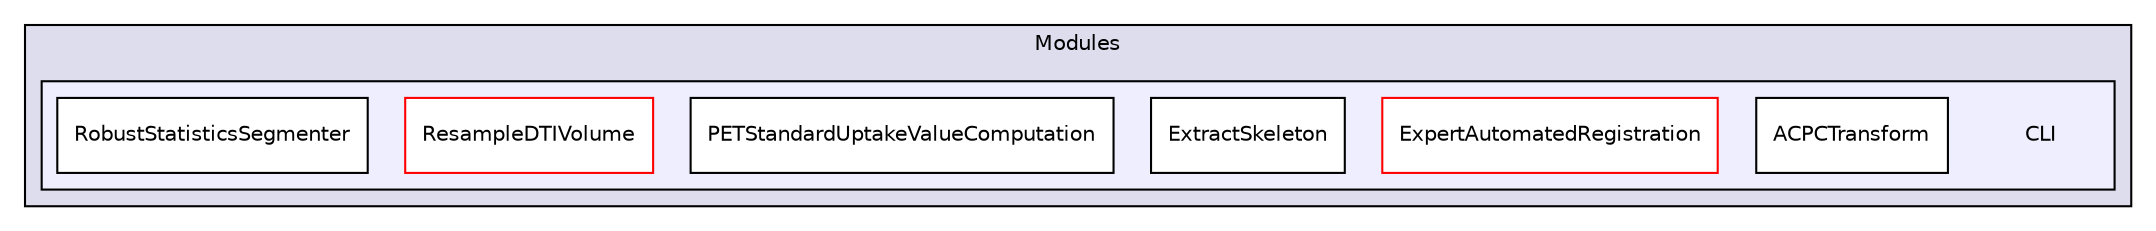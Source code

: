 digraph "Modules/CLI" {
  bgcolor=transparent;
  compound=true
  node [ fontsize="10", fontname="Helvetica"];
  edge [ labelfontsize="10", labelfontname="Helvetica"];
  subgraph clusterdir_f2541a3b18981391fa76fac5599e978a {
    graph [ bgcolor="#ddddee", pencolor="black", label="Modules" fontname="Helvetica", fontsize="10", URL="dir_f2541a3b18981391fa76fac5599e978a.html"]
  subgraph clusterdir_c1add5cedffb2f08a25333ea4cbda1cb {
    graph [ bgcolor="#eeeeff", pencolor="black", label="" URL="dir_c1add5cedffb2f08a25333ea4cbda1cb.html"];
    dir_c1add5cedffb2f08a25333ea4cbda1cb [shape=plaintext label="CLI"];
    dir_651a46ec156df5c971a05fbadd794473 [shape=box label="ACPCTransform" color="black" fillcolor="white" style="filled" URL="dir_651a46ec156df5c971a05fbadd794473.html"];
    dir_0be9ad217cb19af5e28a5f9b2a24e66c [shape=box label="ExpertAutomatedRegistration" color="red" fillcolor="white" style="filled" URL="dir_0be9ad217cb19af5e28a5f9b2a24e66c.html"];
    dir_fcb82ea7678b7a0a2d18e0585a2a61bc [shape=box label="ExtractSkeleton" color="black" fillcolor="white" style="filled" URL="dir_fcb82ea7678b7a0a2d18e0585a2a61bc.html"];
    dir_af1ccef4a011ccee593314480466fba1 [shape=box label="PETStandardUptakeValueComputation" color="black" fillcolor="white" style="filled" URL="dir_af1ccef4a011ccee593314480466fba1.html"];
    dir_80f31755961068ba51a5d4eb9f05ba47 [shape=box label="ResampleDTIVolume" color="red" fillcolor="white" style="filled" URL="dir_80f31755961068ba51a5d4eb9f05ba47.html"];
    dir_db298226147fcac9a2680eab71f9ceb6 [shape=box label="RobustStatisticsSegmenter" color="black" fillcolor="white" style="filled" URL="dir_db298226147fcac9a2680eab71f9ceb6.html"];
  }
  }
}
